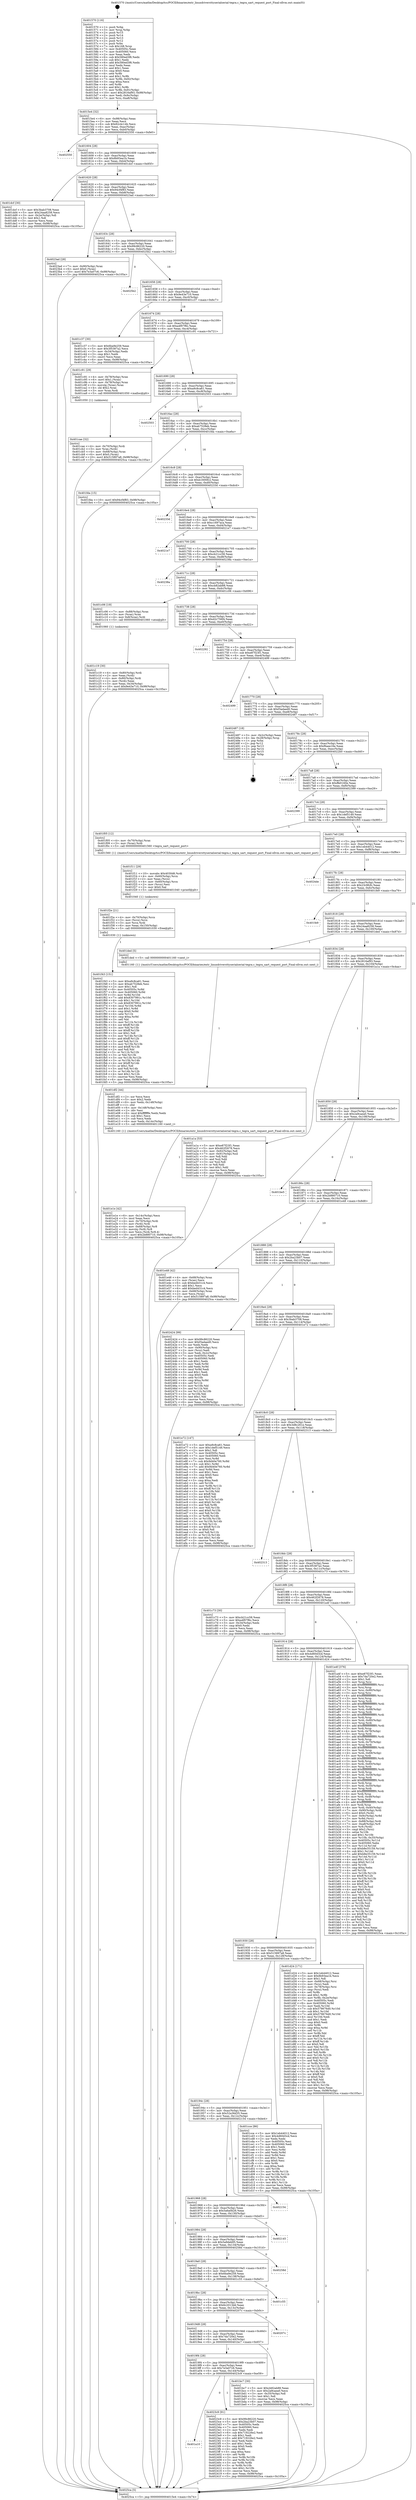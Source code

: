 digraph "0x401570" {
  label = "0x401570 (/mnt/c/Users/mathe/Desktop/tcc/POCII/binaries/extr_linuxdriversttyserialserial-tegra.c_tegra_uart_request_port_Final-ollvm.out::main(0))"
  labelloc = "t"
  node[shape=record]

  Entry [label="",width=0.3,height=0.3,shape=circle,fillcolor=black,style=filled]
  "0x4015e4" [label="{
     0x4015e4 [32]\l
     | [instrs]\l
     &nbsp;&nbsp;0x4015e4 \<+6\>: mov -0x98(%rbp),%eax\l
     &nbsp;&nbsp;0x4015ea \<+2\>: mov %eax,%ecx\l
     &nbsp;&nbsp;0x4015ec \<+6\>: sub $0x82c4c14b,%ecx\l
     &nbsp;&nbsp;0x4015f2 \<+6\>: mov %eax,-0xac(%rbp)\l
     &nbsp;&nbsp;0x4015f8 \<+6\>: mov %ecx,-0xb0(%rbp)\l
     &nbsp;&nbsp;0x4015fe \<+6\>: je 0000000000402550 \<main+0xfe0\>\l
  }"]
  "0x402550" [label="{
     0x402550\l
  }", style=dashed]
  "0x401604" [label="{
     0x401604 [28]\l
     | [instrs]\l
     &nbsp;&nbsp;0x401604 \<+5\>: jmp 0000000000401609 \<main+0x99\>\l
     &nbsp;&nbsp;0x401609 \<+6\>: mov -0xac(%rbp),%eax\l
     &nbsp;&nbsp;0x40160f \<+5\>: sub $0x8b93ea1b,%eax\l
     &nbsp;&nbsp;0x401614 \<+6\>: mov %eax,-0xb4(%rbp)\l
     &nbsp;&nbsp;0x40161a \<+6\>: je 0000000000401dcf \<main+0x85f\>\l
  }"]
  Exit [label="",width=0.3,height=0.3,shape=circle,fillcolor=black,style=filled,peripheries=2]
  "0x401dcf" [label="{
     0x401dcf [30]\l
     | [instrs]\l
     &nbsp;&nbsp;0x401dcf \<+5\>: mov $0x3bab3708,%eax\l
     &nbsp;&nbsp;0x401dd4 \<+5\>: mov $0x24aa8258,%ecx\l
     &nbsp;&nbsp;0x401dd9 \<+3\>: mov -0x2e(%rbp),%dl\l
     &nbsp;&nbsp;0x401ddc \<+3\>: test $0x1,%dl\l
     &nbsp;&nbsp;0x401ddf \<+3\>: cmovne %ecx,%eax\l
     &nbsp;&nbsp;0x401de2 \<+6\>: mov %eax,-0x98(%rbp)\l
     &nbsp;&nbsp;0x401de8 \<+5\>: jmp 00000000004025ca \<main+0x105a\>\l
  }"]
  "0x401620" [label="{
     0x401620 [28]\l
     | [instrs]\l
     &nbsp;&nbsp;0x401620 \<+5\>: jmp 0000000000401625 \<main+0xb5\>\l
     &nbsp;&nbsp;0x401625 \<+6\>: mov -0xac(%rbp),%eax\l
     &nbsp;&nbsp;0x40162b \<+5\>: sub $0x94cf4f83,%eax\l
     &nbsp;&nbsp;0x401630 \<+6\>: mov %eax,-0xb8(%rbp)\l
     &nbsp;&nbsp;0x401636 \<+6\>: je 00000000004023ad \<main+0xe3d\>\l
  }"]
  "0x401a10" [label="{
     0x401a10\l
  }", style=dashed]
  "0x4023ad" [label="{
     0x4023ad [28]\l
     | [instrs]\l
     &nbsp;&nbsp;0x4023ad \<+7\>: mov -0x90(%rbp),%rax\l
     &nbsp;&nbsp;0x4023b4 \<+6\>: movl $0x0,(%rax)\l
     &nbsp;&nbsp;0x4023ba \<+10\>: movl $0x7e3a07c6,-0x98(%rbp)\l
     &nbsp;&nbsp;0x4023c4 \<+5\>: jmp 00000000004025ca \<main+0x105a\>\l
  }"]
  "0x40163c" [label="{
     0x40163c [28]\l
     | [instrs]\l
     &nbsp;&nbsp;0x40163c \<+5\>: jmp 0000000000401641 \<main+0xd1\>\l
     &nbsp;&nbsp;0x401641 \<+6\>: mov -0xac(%rbp),%eax\l
     &nbsp;&nbsp;0x401647 \<+5\>: sub $0x99c86220,%eax\l
     &nbsp;&nbsp;0x40164c \<+6\>: mov %eax,-0xbc(%rbp)\l
     &nbsp;&nbsp;0x401652 \<+6\>: je 00000000004025b2 \<main+0x1042\>\l
  }"]
  "0x4023c9" [label="{
     0x4023c9 [91]\l
     | [instrs]\l
     &nbsp;&nbsp;0x4023c9 \<+5\>: mov $0x99c86220,%eax\l
     &nbsp;&nbsp;0x4023ce \<+5\>: mov $0x2ba23b07,%ecx\l
     &nbsp;&nbsp;0x4023d3 \<+7\>: mov 0x40505c,%edx\l
     &nbsp;&nbsp;0x4023da \<+7\>: mov 0x405060,%esi\l
     &nbsp;&nbsp;0x4023e1 \<+2\>: mov %edx,%edi\l
     &nbsp;&nbsp;0x4023e3 \<+6\>: sub $0x719226e2,%edi\l
     &nbsp;&nbsp;0x4023e9 \<+3\>: sub $0x1,%edi\l
     &nbsp;&nbsp;0x4023ec \<+6\>: add $0x719226e2,%edi\l
     &nbsp;&nbsp;0x4023f2 \<+3\>: imul %edi,%edx\l
     &nbsp;&nbsp;0x4023f5 \<+3\>: and $0x1,%edx\l
     &nbsp;&nbsp;0x4023f8 \<+3\>: cmp $0x0,%edx\l
     &nbsp;&nbsp;0x4023fb \<+4\>: sete %r8b\l
     &nbsp;&nbsp;0x4023ff \<+3\>: cmp $0xa,%esi\l
     &nbsp;&nbsp;0x402402 \<+4\>: setl %r9b\l
     &nbsp;&nbsp;0x402406 \<+3\>: mov %r8b,%r10b\l
     &nbsp;&nbsp;0x402409 \<+3\>: and %r9b,%r10b\l
     &nbsp;&nbsp;0x40240c \<+3\>: xor %r9b,%r8b\l
     &nbsp;&nbsp;0x40240f \<+3\>: or %r8b,%r10b\l
     &nbsp;&nbsp;0x402412 \<+4\>: test $0x1,%r10b\l
     &nbsp;&nbsp;0x402416 \<+3\>: cmovne %ecx,%eax\l
     &nbsp;&nbsp;0x402419 \<+6\>: mov %eax,-0x98(%rbp)\l
     &nbsp;&nbsp;0x40241f \<+5\>: jmp 00000000004025ca \<main+0x105a\>\l
  }"]
  "0x4025b2" [label="{
     0x4025b2\l
  }", style=dashed]
  "0x401658" [label="{
     0x401658 [28]\l
     | [instrs]\l
     &nbsp;&nbsp;0x401658 \<+5\>: jmp 000000000040165d \<main+0xed\>\l
     &nbsp;&nbsp;0x40165d \<+6\>: mov -0xac(%rbp),%eax\l
     &nbsp;&nbsp;0x401663 \<+5\>: sub $0x9e43e710,%eax\l
     &nbsp;&nbsp;0x401668 \<+6\>: mov %eax,-0xc0(%rbp)\l
     &nbsp;&nbsp;0x40166e \<+6\>: je 0000000000401c37 \<main+0x6c7\>\l
  }"]
  "0x401f43" [label="{
     0x401f43 [151]\l
     | [instrs]\l
     &nbsp;&nbsp;0x401f43 \<+5\>: mov $0xa9c8ca61,%eax\l
     &nbsp;&nbsp;0x401f48 \<+5\>: mov $0xab7528eb,%esi\l
     &nbsp;&nbsp;0x401f4d \<+2\>: mov $0x1,%dl\l
     &nbsp;&nbsp;0x401f4f \<+8\>: mov 0x40505c,%r8d\l
     &nbsp;&nbsp;0x401f57 \<+8\>: mov 0x405060,%r9d\l
     &nbsp;&nbsp;0x401f5f \<+3\>: mov %r8d,%r10d\l
     &nbsp;&nbsp;0x401f62 \<+7\>: add $0x8307991c,%r10d\l
     &nbsp;&nbsp;0x401f69 \<+4\>: sub $0x1,%r10d\l
     &nbsp;&nbsp;0x401f6d \<+7\>: sub $0x8307991c,%r10d\l
     &nbsp;&nbsp;0x401f74 \<+4\>: imul %r10d,%r8d\l
     &nbsp;&nbsp;0x401f78 \<+4\>: and $0x1,%r8d\l
     &nbsp;&nbsp;0x401f7c \<+4\>: cmp $0x0,%r8d\l
     &nbsp;&nbsp;0x401f80 \<+4\>: sete %r11b\l
     &nbsp;&nbsp;0x401f84 \<+4\>: cmp $0xa,%r9d\l
     &nbsp;&nbsp;0x401f88 \<+3\>: setl %bl\l
     &nbsp;&nbsp;0x401f8b \<+3\>: mov %r11b,%r14b\l
     &nbsp;&nbsp;0x401f8e \<+4\>: xor $0xff,%r14b\l
     &nbsp;&nbsp;0x401f92 \<+3\>: mov %bl,%r15b\l
     &nbsp;&nbsp;0x401f95 \<+4\>: xor $0xff,%r15b\l
     &nbsp;&nbsp;0x401f99 \<+3\>: xor $0x1,%dl\l
     &nbsp;&nbsp;0x401f9c \<+3\>: mov %r14b,%r12b\l
     &nbsp;&nbsp;0x401f9f \<+4\>: and $0xff,%r12b\l
     &nbsp;&nbsp;0x401fa3 \<+3\>: and %dl,%r11b\l
     &nbsp;&nbsp;0x401fa6 \<+3\>: mov %r15b,%r13b\l
     &nbsp;&nbsp;0x401fa9 \<+4\>: and $0xff,%r13b\l
     &nbsp;&nbsp;0x401fad \<+2\>: and %dl,%bl\l
     &nbsp;&nbsp;0x401faf \<+3\>: or %r11b,%r12b\l
     &nbsp;&nbsp;0x401fb2 \<+3\>: or %bl,%r13b\l
     &nbsp;&nbsp;0x401fb5 \<+3\>: xor %r13b,%r12b\l
     &nbsp;&nbsp;0x401fb8 \<+3\>: or %r15b,%r14b\l
     &nbsp;&nbsp;0x401fbb \<+4\>: xor $0xff,%r14b\l
     &nbsp;&nbsp;0x401fbf \<+3\>: or $0x1,%dl\l
     &nbsp;&nbsp;0x401fc2 \<+3\>: and %dl,%r14b\l
     &nbsp;&nbsp;0x401fc5 \<+3\>: or %r14b,%r12b\l
     &nbsp;&nbsp;0x401fc8 \<+4\>: test $0x1,%r12b\l
     &nbsp;&nbsp;0x401fcc \<+3\>: cmovne %esi,%eax\l
     &nbsp;&nbsp;0x401fcf \<+6\>: mov %eax,-0x98(%rbp)\l
     &nbsp;&nbsp;0x401fd5 \<+5\>: jmp 00000000004025ca \<main+0x105a\>\l
  }"]
  "0x401c37" [label="{
     0x401c37 [30]\l
     | [instrs]\l
     &nbsp;&nbsp;0x401c37 \<+5\>: mov $0x6ba9e259,%eax\l
     &nbsp;&nbsp;0x401c3c \<+5\>: mov $0x3f5387a2,%ecx\l
     &nbsp;&nbsp;0x401c41 \<+3\>: mov -0x34(%rbp),%edx\l
     &nbsp;&nbsp;0x401c44 \<+3\>: cmp $0x1,%edx\l
     &nbsp;&nbsp;0x401c47 \<+3\>: cmovl %ecx,%eax\l
     &nbsp;&nbsp;0x401c4a \<+6\>: mov %eax,-0x98(%rbp)\l
     &nbsp;&nbsp;0x401c50 \<+5\>: jmp 00000000004025ca \<main+0x105a\>\l
  }"]
  "0x401674" [label="{
     0x401674 [28]\l
     | [instrs]\l
     &nbsp;&nbsp;0x401674 \<+5\>: jmp 0000000000401679 \<main+0x109\>\l
     &nbsp;&nbsp;0x401679 \<+6\>: mov -0xac(%rbp),%eax\l
     &nbsp;&nbsp;0x40167f \<+5\>: sub $0xa4f07f6c,%eax\l
     &nbsp;&nbsp;0x401684 \<+6\>: mov %eax,-0xc4(%rbp)\l
     &nbsp;&nbsp;0x40168a \<+6\>: je 0000000000401c91 \<main+0x721\>\l
  }"]
  "0x401f2e" [label="{
     0x401f2e [21]\l
     | [instrs]\l
     &nbsp;&nbsp;0x401f2e \<+4\>: mov -0x70(%rbp),%rcx\l
     &nbsp;&nbsp;0x401f32 \<+3\>: mov (%rcx),%rcx\l
     &nbsp;&nbsp;0x401f35 \<+3\>: mov %rcx,%rdi\l
     &nbsp;&nbsp;0x401f38 \<+6\>: mov %eax,-0x150(%rbp)\l
     &nbsp;&nbsp;0x401f3e \<+5\>: call 0000000000401030 \<free@plt\>\l
     | [calls]\l
     &nbsp;&nbsp;0x401030 \{1\} (unknown)\l
  }"]
  "0x401c91" [label="{
     0x401c91 [29]\l
     | [instrs]\l
     &nbsp;&nbsp;0x401c91 \<+4\>: mov -0x78(%rbp),%rax\l
     &nbsp;&nbsp;0x401c95 \<+6\>: movl $0x1,(%rax)\l
     &nbsp;&nbsp;0x401c9b \<+4\>: mov -0x78(%rbp),%rax\l
     &nbsp;&nbsp;0x401c9f \<+3\>: movslq (%rax),%rax\l
     &nbsp;&nbsp;0x401ca2 \<+4\>: shl $0x2,%rax\l
     &nbsp;&nbsp;0x401ca6 \<+3\>: mov %rax,%rdi\l
     &nbsp;&nbsp;0x401ca9 \<+5\>: call 0000000000401050 \<malloc@plt\>\l
     | [calls]\l
     &nbsp;&nbsp;0x401050 \{1\} (unknown)\l
  }"]
  "0x401690" [label="{
     0x401690 [28]\l
     | [instrs]\l
     &nbsp;&nbsp;0x401690 \<+5\>: jmp 0000000000401695 \<main+0x125\>\l
     &nbsp;&nbsp;0x401695 \<+6\>: mov -0xac(%rbp),%eax\l
     &nbsp;&nbsp;0x40169b \<+5\>: sub $0xa9c8ca61,%eax\l
     &nbsp;&nbsp;0x4016a0 \<+6\>: mov %eax,-0xc8(%rbp)\l
     &nbsp;&nbsp;0x4016a6 \<+6\>: je 0000000000402503 \<main+0xf93\>\l
  }"]
  "0x401f11" [label="{
     0x401f11 [29]\l
     | [instrs]\l
     &nbsp;&nbsp;0x401f11 \<+10\>: movabs $0x4030d6,%rdi\l
     &nbsp;&nbsp;0x401f1b \<+4\>: mov -0x60(%rbp),%rcx\l
     &nbsp;&nbsp;0x401f1f \<+2\>: mov %eax,(%rcx)\l
     &nbsp;&nbsp;0x401f21 \<+4\>: mov -0x60(%rbp),%rcx\l
     &nbsp;&nbsp;0x401f25 \<+2\>: mov (%rcx),%esi\l
     &nbsp;&nbsp;0x401f27 \<+2\>: mov $0x0,%al\l
     &nbsp;&nbsp;0x401f29 \<+5\>: call 0000000000401040 \<printf@plt\>\l
     | [calls]\l
     &nbsp;&nbsp;0x401040 \{1\} (unknown)\l
  }"]
  "0x402503" [label="{
     0x402503\l
  }", style=dashed]
  "0x4016ac" [label="{
     0x4016ac [28]\l
     | [instrs]\l
     &nbsp;&nbsp;0x4016ac \<+5\>: jmp 00000000004016b1 \<main+0x141\>\l
     &nbsp;&nbsp;0x4016b1 \<+6\>: mov -0xac(%rbp),%eax\l
     &nbsp;&nbsp;0x4016b7 \<+5\>: sub $0xab7528eb,%eax\l
     &nbsp;&nbsp;0x4016bc \<+6\>: mov %eax,-0xcc(%rbp)\l
     &nbsp;&nbsp;0x4016c2 \<+6\>: je 0000000000401fda \<main+0xa6a\>\l
  }"]
  "0x401e1e" [label="{
     0x401e1e [42]\l
     | [instrs]\l
     &nbsp;&nbsp;0x401e1e \<+6\>: mov -0x14c(%rbp),%ecx\l
     &nbsp;&nbsp;0x401e24 \<+3\>: imul %eax,%ecx\l
     &nbsp;&nbsp;0x401e27 \<+4\>: mov -0x70(%rbp),%rdi\l
     &nbsp;&nbsp;0x401e2b \<+3\>: mov (%rdi),%rdi\l
     &nbsp;&nbsp;0x401e2e \<+4\>: mov -0x68(%rbp),%r8\l
     &nbsp;&nbsp;0x401e32 \<+3\>: movslq (%r8),%r8\l
     &nbsp;&nbsp;0x401e35 \<+4\>: mov %ecx,(%rdi,%r8,4)\l
     &nbsp;&nbsp;0x401e39 \<+10\>: movl $0x2b880710,-0x98(%rbp)\l
     &nbsp;&nbsp;0x401e43 \<+5\>: jmp 00000000004025ca \<main+0x105a\>\l
  }"]
  "0x401fda" [label="{
     0x401fda [15]\l
     | [instrs]\l
     &nbsp;&nbsp;0x401fda \<+10\>: movl $0x94cf4f83,-0x98(%rbp)\l
     &nbsp;&nbsp;0x401fe4 \<+5\>: jmp 00000000004025ca \<main+0x105a\>\l
  }"]
  "0x4016c8" [label="{
     0x4016c8 [28]\l
     | [instrs]\l
     &nbsp;&nbsp;0x4016c8 \<+5\>: jmp 00000000004016cd \<main+0x15d\>\l
     &nbsp;&nbsp;0x4016cd \<+6\>: mov -0xac(%rbp),%eax\l
     &nbsp;&nbsp;0x4016d3 \<+5\>: sub $0xb1600fc2,%eax\l
     &nbsp;&nbsp;0x4016d8 \<+6\>: mov %eax,-0xd0(%rbp)\l
     &nbsp;&nbsp;0x4016de \<+6\>: je 000000000040233d \<main+0xdcd\>\l
  }"]
  "0x401df2" [label="{
     0x401df2 [44]\l
     | [instrs]\l
     &nbsp;&nbsp;0x401df2 \<+2\>: xor %ecx,%ecx\l
     &nbsp;&nbsp;0x401df4 \<+5\>: mov $0x2,%edx\l
     &nbsp;&nbsp;0x401df9 \<+6\>: mov %edx,-0x148(%rbp)\l
     &nbsp;&nbsp;0x401dff \<+1\>: cltd\l
     &nbsp;&nbsp;0x401e00 \<+6\>: mov -0x148(%rbp),%esi\l
     &nbsp;&nbsp;0x401e06 \<+2\>: idiv %esi\l
     &nbsp;&nbsp;0x401e08 \<+6\>: imul $0xfffffffe,%edx,%edx\l
     &nbsp;&nbsp;0x401e0e \<+3\>: sub $0x1,%ecx\l
     &nbsp;&nbsp;0x401e11 \<+2\>: sub %ecx,%edx\l
     &nbsp;&nbsp;0x401e13 \<+6\>: mov %edx,-0x14c(%rbp)\l
     &nbsp;&nbsp;0x401e19 \<+5\>: call 0000000000401160 \<next_i\>\l
     | [calls]\l
     &nbsp;&nbsp;0x401160 \{1\} (/mnt/c/Users/mathe/Desktop/tcc/POCII/binaries/extr_linuxdriversttyserialserial-tegra.c_tegra_uart_request_port_Final-ollvm.out::next_i)\l
  }"]
  "0x40233d" [label="{
     0x40233d\l
  }", style=dashed]
  "0x4016e4" [label="{
     0x4016e4 [28]\l
     | [instrs]\l
     &nbsp;&nbsp;0x4016e4 \<+5\>: jmp 00000000004016e9 \<main+0x179\>\l
     &nbsp;&nbsp;0x4016e9 \<+6\>: mov -0xac(%rbp),%eax\l
     &nbsp;&nbsp;0x4016ef \<+5\>: sub $0xc1697aca,%eax\l
     &nbsp;&nbsp;0x4016f4 \<+6\>: mov %eax,-0xd4(%rbp)\l
     &nbsp;&nbsp;0x4016fa \<+6\>: je 00000000004021e7 \<main+0xc77\>\l
  }"]
  "0x401cae" [label="{
     0x401cae [32]\l
     | [instrs]\l
     &nbsp;&nbsp;0x401cae \<+4\>: mov -0x70(%rbp),%rdi\l
     &nbsp;&nbsp;0x401cb2 \<+3\>: mov %rax,(%rdi)\l
     &nbsp;&nbsp;0x401cb5 \<+4\>: mov -0x68(%rbp),%rax\l
     &nbsp;&nbsp;0x401cb9 \<+6\>: movl $0x0,(%rax)\l
     &nbsp;&nbsp;0x401cbf \<+10\>: movl $0x515897a8,-0x98(%rbp)\l
     &nbsp;&nbsp;0x401cc9 \<+5\>: jmp 00000000004025ca \<main+0x105a\>\l
  }"]
  "0x4021e7" [label="{
     0x4021e7\l
  }", style=dashed]
  "0x401700" [label="{
     0x401700 [28]\l
     | [instrs]\l
     &nbsp;&nbsp;0x401700 \<+5\>: jmp 0000000000401705 \<main+0x195\>\l
     &nbsp;&nbsp;0x401705 \<+6\>: mov -0xac(%rbp),%eax\l
     &nbsp;&nbsp;0x40170b \<+5\>: sub $0xcb21cc58,%eax\l
     &nbsp;&nbsp;0x401710 \<+6\>: mov %eax,-0xd8(%rbp)\l
     &nbsp;&nbsp;0x401716 \<+6\>: je 000000000040238a \<main+0xe1a\>\l
  }"]
  "0x401c19" [label="{
     0x401c19 [30]\l
     | [instrs]\l
     &nbsp;&nbsp;0x401c19 \<+4\>: mov -0x80(%rbp),%rdi\l
     &nbsp;&nbsp;0x401c1d \<+2\>: mov %eax,(%rdi)\l
     &nbsp;&nbsp;0x401c1f \<+4\>: mov -0x80(%rbp),%rdi\l
     &nbsp;&nbsp;0x401c23 \<+2\>: mov (%rdi),%eax\l
     &nbsp;&nbsp;0x401c25 \<+3\>: mov %eax,-0x34(%rbp)\l
     &nbsp;&nbsp;0x401c28 \<+10\>: movl $0x9e43e710,-0x98(%rbp)\l
     &nbsp;&nbsp;0x401c32 \<+5\>: jmp 00000000004025ca \<main+0x105a\>\l
  }"]
  "0x40238a" [label="{
     0x40238a\l
  }", style=dashed]
  "0x40171c" [label="{
     0x40171c [28]\l
     | [instrs]\l
     &nbsp;&nbsp;0x40171c \<+5\>: jmp 0000000000401721 \<main+0x1b1\>\l
     &nbsp;&nbsp;0x401721 \<+6\>: mov -0xac(%rbp),%eax\l
     &nbsp;&nbsp;0x401727 \<+5\>: sub $0xcb82ab88,%eax\l
     &nbsp;&nbsp;0x40172c \<+6\>: mov %eax,-0xdc(%rbp)\l
     &nbsp;&nbsp;0x401732 \<+6\>: je 0000000000401c06 \<main+0x696\>\l
  }"]
  "0x4019f4" [label="{
     0x4019f4 [28]\l
     | [instrs]\l
     &nbsp;&nbsp;0x4019f4 \<+5\>: jmp 00000000004019f9 \<main+0x489\>\l
     &nbsp;&nbsp;0x4019f9 \<+6\>: mov -0xac(%rbp),%eax\l
     &nbsp;&nbsp;0x4019ff \<+5\>: sub $0x7e3a07c6,%eax\l
     &nbsp;&nbsp;0x401a04 \<+6\>: mov %eax,-0x144(%rbp)\l
     &nbsp;&nbsp;0x401a0a \<+6\>: je 00000000004023c9 \<main+0xe59\>\l
  }"]
  "0x401c06" [label="{
     0x401c06 [19]\l
     | [instrs]\l
     &nbsp;&nbsp;0x401c06 \<+7\>: mov -0x88(%rbp),%rax\l
     &nbsp;&nbsp;0x401c0d \<+3\>: mov (%rax),%rax\l
     &nbsp;&nbsp;0x401c10 \<+4\>: mov 0x8(%rax),%rdi\l
     &nbsp;&nbsp;0x401c14 \<+5\>: call 0000000000401060 \<atoi@plt\>\l
     | [calls]\l
     &nbsp;&nbsp;0x401060 \{1\} (unknown)\l
  }"]
  "0x401738" [label="{
     0x401738 [28]\l
     | [instrs]\l
     &nbsp;&nbsp;0x401738 \<+5\>: jmp 000000000040173d \<main+0x1cd\>\l
     &nbsp;&nbsp;0x40173d \<+6\>: mov -0xac(%rbp),%eax\l
     &nbsp;&nbsp;0x401743 \<+5\>: sub $0xd2c756f4,%eax\l
     &nbsp;&nbsp;0x401748 \<+6\>: mov %eax,-0xe0(%rbp)\l
     &nbsp;&nbsp;0x40174e \<+6\>: je 0000000000402292 \<main+0xd22\>\l
  }"]
  "0x401bc7" [label="{
     0x401bc7 [30]\l
     | [instrs]\l
     &nbsp;&nbsp;0x401bc7 \<+5\>: mov $0xcb82ab88,%eax\l
     &nbsp;&nbsp;0x401bcc \<+5\>: mov $0x2a9caea0,%ecx\l
     &nbsp;&nbsp;0x401bd1 \<+3\>: mov -0x35(%rbp),%dl\l
     &nbsp;&nbsp;0x401bd4 \<+3\>: test $0x1,%dl\l
     &nbsp;&nbsp;0x401bd7 \<+3\>: cmovne %ecx,%eax\l
     &nbsp;&nbsp;0x401bda \<+6\>: mov %eax,-0x98(%rbp)\l
     &nbsp;&nbsp;0x401be0 \<+5\>: jmp 00000000004025ca \<main+0x105a\>\l
  }"]
  "0x402292" [label="{
     0x402292\l
  }", style=dashed]
  "0x401754" [label="{
     0x401754 [28]\l
     | [instrs]\l
     &nbsp;&nbsp;0x401754 \<+5\>: jmp 0000000000401759 \<main+0x1e9\>\l
     &nbsp;&nbsp;0x401759 \<+6\>: mov -0xac(%rbp),%eax\l
     &nbsp;&nbsp;0x40175f \<+5\>: sub $0xe87f23f1,%eax\l
     &nbsp;&nbsp;0x401764 \<+6\>: mov %eax,-0xe4(%rbp)\l
     &nbsp;&nbsp;0x40176a \<+6\>: je 0000000000402499 \<main+0xf29\>\l
  }"]
  "0x4019d8" [label="{
     0x4019d8 [28]\l
     | [instrs]\l
     &nbsp;&nbsp;0x4019d8 \<+5\>: jmp 00000000004019dd \<main+0x46d\>\l
     &nbsp;&nbsp;0x4019dd \<+6\>: mov -0xac(%rbp),%eax\l
     &nbsp;&nbsp;0x4019e3 \<+5\>: sub $0x7da720e2,%eax\l
     &nbsp;&nbsp;0x4019e8 \<+6\>: mov %eax,-0x140(%rbp)\l
     &nbsp;&nbsp;0x4019ee \<+6\>: je 0000000000401bc7 \<main+0x657\>\l
  }"]
  "0x402499" [label="{
     0x402499\l
  }", style=dashed]
  "0x401770" [label="{
     0x401770 [28]\l
     | [instrs]\l
     &nbsp;&nbsp;0x401770 \<+5\>: jmp 0000000000401775 \<main+0x205\>\l
     &nbsp;&nbsp;0x401775 \<+6\>: mov -0xac(%rbp),%eax\l
     &nbsp;&nbsp;0x40177b \<+5\>: sub $0xf3adaed0,%eax\l
     &nbsp;&nbsp;0x401780 \<+6\>: mov %eax,-0xe8(%rbp)\l
     &nbsp;&nbsp;0x401786 \<+6\>: je 0000000000402487 \<main+0xf17\>\l
  }"]
  "0x40207c" [label="{
     0x40207c\l
  }", style=dashed]
  "0x402487" [label="{
     0x402487 [18]\l
     | [instrs]\l
     &nbsp;&nbsp;0x402487 \<+3\>: mov -0x2c(%rbp),%eax\l
     &nbsp;&nbsp;0x40248a \<+4\>: lea -0x28(%rbp),%rsp\l
     &nbsp;&nbsp;0x40248e \<+1\>: pop %rbx\l
     &nbsp;&nbsp;0x40248f \<+2\>: pop %r12\l
     &nbsp;&nbsp;0x402491 \<+2\>: pop %r13\l
     &nbsp;&nbsp;0x402493 \<+2\>: pop %r14\l
     &nbsp;&nbsp;0x402495 \<+2\>: pop %r15\l
     &nbsp;&nbsp;0x402497 \<+1\>: pop %rbp\l
     &nbsp;&nbsp;0x402498 \<+1\>: ret\l
  }"]
  "0x40178c" [label="{
     0x40178c [28]\l
     | [instrs]\l
     &nbsp;&nbsp;0x40178c \<+5\>: jmp 0000000000401791 \<main+0x221\>\l
     &nbsp;&nbsp;0x401791 \<+6\>: mov -0xac(%rbp),%eax\l
     &nbsp;&nbsp;0x401797 \<+5\>: sub $0xf6aee16e,%eax\l
     &nbsp;&nbsp;0x40179c \<+6\>: mov %eax,-0xec(%rbp)\l
     &nbsp;&nbsp;0x4017a2 \<+6\>: je 00000000004022b0 \<main+0xd40\>\l
  }"]
  "0x4019bc" [label="{
     0x4019bc [28]\l
     | [instrs]\l
     &nbsp;&nbsp;0x4019bc \<+5\>: jmp 00000000004019c1 \<main+0x451\>\l
     &nbsp;&nbsp;0x4019c1 \<+6\>: mov -0xac(%rbp),%eax\l
     &nbsp;&nbsp;0x4019c7 \<+5\>: sub $0x6c2013dd,%eax\l
     &nbsp;&nbsp;0x4019cc \<+6\>: mov %eax,-0x13c(%rbp)\l
     &nbsp;&nbsp;0x4019d2 \<+6\>: je 000000000040207c \<main+0xb0c\>\l
  }"]
  "0x4022b0" [label="{
     0x4022b0\l
  }", style=dashed]
  "0x4017a8" [label="{
     0x4017a8 [28]\l
     | [instrs]\l
     &nbsp;&nbsp;0x4017a8 \<+5\>: jmp 00000000004017ad \<main+0x23d\>\l
     &nbsp;&nbsp;0x4017ad \<+6\>: mov -0xac(%rbp),%eax\l
     &nbsp;&nbsp;0x4017b3 \<+5\>: sub $0xffe0160e,%eax\l
     &nbsp;&nbsp;0x4017b8 \<+6\>: mov %eax,-0xf0(%rbp)\l
     &nbsp;&nbsp;0x4017be \<+6\>: je 0000000000402399 \<main+0xe29\>\l
  }"]
  "0x401c55" [label="{
     0x401c55\l
  }", style=dashed]
  "0x402399" [label="{
     0x402399\l
  }", style=dashed]
  "0x4017c4" [label="{
     0x4017c4 [28]\l
     | [instrs]\l
     &nbsp;&nbsp;0x4017c4 \<+5\>: jmp 00000000004017c9 \<main+0x259\>\l
     &nbsp;&nbsp;0x4017c9 \<+6\>: mov -0xac(%rbp),%eax\l
     &nbsp;&nbsp;0x4017cf \<+5\>: sub $0x1def5149,%eax\l
     &nbsp;&nbsp;0x4017d4 \<+6\>: mov %eax,-0xf4(%rbp)\l
     &nbsp;&nbsp;0x4017da \<+6\>: je 0000000000401f05 \<main+0x995\>\l
  }"]
  "0x4019a0" [label="{
     0x4019a0 [28]\l
     | [instrs]\l
     &nbsp;&nbsp;0x4019a0 \<+5\>: jmp 00000000004019a5 \<main+0x435\>\l
     &nbsp;&nbsp;0x4019a5 \<+6\>: mov -0xac(%rbp),%eax\l
     &nbsp;&nbsp;0x4019ab \<+5\>: sub $0x6ba9e259,%eax\l
     &nbsp;&nbsp;0x4019b0 \<+6\>: mov %eax,-0x138(%rbp)\l
     &nbsp;&nbsp;0x4019b6 \<+6\>: je 0000000000401c55 \<main+0x6e5\>\l
  }"]
  "0x401f05" [label="{
     0x401f05 [12]\l
     | [instrs]\l
     &nbsp;&nbsp;0x401f05 \<+4\>: mov -0x70(%rbp),%rax\l
     &nbsp;&nbsp;0x401f09 \<+3\>: mov (%rax),%rdi\l
     &nbsp;&nbsp;0x401f0c \<+5\>: call 0000000000401560 \<tegra_uart_request_port\>\l
     | [calls]\l
     &nbsp;&nbsp;0x401560 \{1\} (/mnt/c/Users/mathe/Desktop/tcc/POCII/binaries/extr_linuxdriversttyserialserial-tegra.c_tegra_uart_request_port_Final-ollvm.out::tegra_uart_request_port)\l
  }"]
  "0x4017e0" [label="{
     0x4017e0 [28]\l
     | [instrs]\l
     &nbsp;&nbsp;0x4017e0 \<+5\>: jmp 00000000004017e5 \<main+0x275\>\l
     &nbsp;&nbsp;0x4017e5 \<+6\>: mov -0xac(%rbp),%eax\l
     &nbsp;&nbsp;0x4017eb \<+5\>: sub $0x1eb44012,%eax\l
     &nbsp;&nbsp;0x4017f0 \<+6\>: mov %eax,-0xf8(%rbp)\l
     &nbsp;&nbsp;0x4017f6 \<+6\>: je 00000000004024de \<main+0xf6e\>\l
  }"]
  "0x40258d" [label="{
     0x40258d\l
  }", style=dashed]
  "0x4024de" [label="{
     0x4024de\l
  }", style=dashed]
  "0x4017fc" [label="{
     0x4017fc [28]\l
     | [instrs]\l
     &nbsp;&nbsp;0x4017fc \<+5\>: jmp 0000000000401801 \<main+0x291\>\l
     &nbsp;&nbsp;0x401801 \<+6\>: mov -0xac(%rbp),%eax\l
     &nbsp;&nbsp;0x401807 \<+5\>: sub $0x23c9fcfc,%eax\l
     &nbsp;&nbsp;0x40180c \<+6\>: mov %eax,-0xfc(%rbp)\l
     &nbsp;&nbsp;0x401812 \<+6\>: je 0000000000401fe9 \<main+0xa79\>\l
  }"]
  "0x401984" [label="{
     0x401984 [28]\l
     | [instrs]\l
     &nbsp;&nbsp;0x401984 \<+5\>: jmp 0000000000401989 \<main+0x419\>\l
     &nbsp;&nbsp;0x401989 \<+6\>: mov -0xac(%rbp),%eax\l
     &nbsp;&nbsp;0x40198f \<+5\>: sub $0x5a9deb95,%eax\l
     &nbsp;&nbsp;0x401994 \<+6\>: mov %eax,-0x134(%rbp)\l
     &nbsp;&nbsp;0x40199a \<+6\>: je 000000000040258d \<main+0x101d\>\l
  }"]
  "0x401fe9" [label="{
     0x401fe9\l
  }", style=dashed]
  "0x401818" [label="{
     0x401818 [28]\l
     | [instrs]\l
     &nbsp;&nbsp;0x401818 \<+5\>: jmp 000000000040181d \<main+0x2ad\>\l
     &nbsp;&nbsp;0x40181d \<+6\>: mov -0xac(%rbp),%eax\l
     &nbsp;&nbsp;0x401823 \<+5\>: sub $0x24aa8258,%eax\l
     &nbsp;&nbsp;0x401828 \<+6\>: mov %eax,-0x100(%rbp)\l
     &nbsp;&nbsp;0x40182e \<+6\>: je 0000000000401ded \<main+0x87d\>\l
  }"]
  "0x402145" [label="{
     0x402145\l
  }", style=dashed]
  "0x401ded" [label="{
     0x401ded [5]\l
     | [instrs]\l
     &nbsp;&nbsp;0x401ded \<+5\>: call 0000000000401160 \<next_i\>\l
     | [calls]\l
     &nbsp;&nbsp;0x401160 \{1\} (/mnt/c/Users/mathe/Desktop/tcc/POCII/binaries/extr_linuxdriversttyserialserial-tegra.c_tegra_uart_request_port_Final-ollvm.out::next_i)\l
  }"]
  "0x401834" [label="{
     0x401834 [28]\l
     | [instrs]\l
     &nbsp;&nbsp;0x401834 \<+5\>: jmp 0000000000401839 \<main+0x2c9\>\l
     &nbsp;&nbsp;0x401839 \<+6\>: mov -0xac(%rbp),%eax\l
     &nbsp;&nbsp;0x40183f \<+5\>: sub $0x2816af93,%eax\l
     &nbsp;&nbsp;0x401844 \<+6\>: mov %eax,-0x104(%rbp)\l
     &nbsp;&nbsp;0x40184a \<+6\>: je 0000000000401a1a \<main+0x4aa\>\l
  }"]
  "0x401968" [label="{
     0x401968 [28]\l
     | [instrs]\l
     &nbsp;&nbsp;0x401968 \<+5\>: jmp 000000000040196d \<main+0x3fd\>\l
     &nbsp;&nbsp;0x40196d \<+6\>: mov -0xac(%rbp),%eax\l
     &nbsp;&nbsp;0x401973 \<+5\>: sub $0x5a6a0b26,%eax\l
     &nbsp;&nbsp;0x401978 \<+6\>: mov %eax,-0x130(%rbp)\l
     &nbsp;&nbsp;0x40197e \<+6\>: je 0000000000402145 \<main+0xbd5\>\l
  }"]
  "0x401a1a" [label="{
     0x401a1a [53]\l
     | [instrs]\l
     &nbsp;&nbsp;0x401a1a \<+5\>: mov $0xe87f23f1,%eax\l
     &nbsp;&nbsp;0x401a1f \<+5\>: mov $0x462f2678,%ecx\l
     &nbsp;&nbsp;0x401a24 \<+6\>: mov -0x92(%rbp),%dl\l
     &nbsp;&nbsp;0x401a2a \<+7\>: mov -0x91(%rbp),%sil\l
     &nbsp;&nbsp;0x401a31 \<+3\>: mov %dl,%dil\l
     &nbsp;&nbsp;0x401a34 \<+3\>: and %sil,%dil\l
     &nbsp;&nbsp;0x401a37 \<+3\>: xor %sil,%dl\l
     &nbsp;&nbsp;0x401a3a \<+3\>: or %dl,%dil\l
     &nbsp;&nbsp;0x401a3d \<+4\>: test $0x1,%dil\l
     &nbsp;&nbsp;0x401a41 \<+3\>: cmovne %ecx,%eax\l
     &nbsp;&nbsp;0x401a44 \<+6\>: mov %eax,-0x98(%rbp)\l
     &nbsp;&nbsp;0x401a4a \<+5\>: jmp 00000000004025ca \<main+0x105a\>\l
  }"]
  "0x401850" [label="{
     0x401850 [28]\l
     | [instrs]\l
     &nbsp;&nbsp;0x401850 \<+5\>: jmp 0000000000401855 \<main+0x2e5\>\l
     &nbsp;&nbsp;0x401855 \<+6\>: mov -0xac(%rbp),%eax\l
     &nbsp;&nbsp;0x40185b \<+5\>: sub $0x2a9caea0,%eax\l
     &nbsp;&nbsp;0x401860 \<+6\>: mov %eax,-0x108(%rbp)\l
     &nbsp;&nbsp;0x401866 \<+6\>: je 0000000000401be5 \<main+0x675\>\l
  }"]
  "0x4025ca" [label="{
     0x4025ca [5]\l
     | [instrs]\l
     &nbsp;&nbsp;0x4025ca \<+5\>: jmp 00000000004015e4 \<main+0x74\>\l
  }"]
  "0x401570" [label="{
     0x401570 [116]\l
     | [instrs]\l
     &nbsp;&nbsp;0x401570 \<+1\>: push %rbp\l
     &nbsp;&nbsp;0x401571 \<+3\>: mov %rsp,%rbp\l
     &nbsp;&nbsp;0x401574 \<+2\>: push %r15\l
     &nbsp;&nbsp;0x401576 \<+2\>: push %r14\l
     &nbsp;&nbsp;0x401578 \<+2\>: push %r13\l
     &nbsp;&nbsp;0x40157a \<+2\>: push %r12\l
     &nbsp;&nbsp;0x40157c \<+1\>: push %rbx\l
     &nbsp;&nbsp;0x40157d \<+7\>: sub $0x168,%rsp\l
     &nbsp;&nbsp;0x401584 \<+7\>: mov 0x40505c,%eax\l
     &nbsp;&nbsp;0x40158b \<+7\>: mov 0x405060,%ecx\l
     &nbsp;&nbsp;0x401592 \<+2\>: mov %eax,%edx\l
     &nbsp;&nbsp;0x401594 \<+6\>: sub $0x580ed3f6,%edx\l
     &nbsp;&nbsp;0x40159a \<+3\>: sub $0x1,%edx\l
     &nbsp;&nbsp;0x40159d \<+6\>: add $0x580ed3f6,%edx\l
     &nbsp;&nbsp;0x4015a3 \<+3\>: imul %edx,%eax\l
     &nbsp;&nbsp;0x4015a6 \<+3\>: and $0x1,%eax\l
     &nbsp;&nbsp;0x4015a9 \<+3\>: cmp $0x0,%eax\l
     &nbsp;&nbsp;0x4015ac \<+4\>: sete %r8b\l
     &nbsp;&nbsp;0x4015b0 \<+4\>: and $0x1,%r8b\l
     &nbsp;&nbsp;0x4015b4 \<+7\>: mov %r8b,-0x92(%rbp)\l
     &nbsp;&nbsp;0x4015bb \<+3\>: cmp $0xa,%ecx\l
     &nbsp;&nbsp;0x4015be \<+4\>: setl %r8b\l
     &nbsp;&nbsp;0x4015c2 \<+4\>: and $0x1,%r8b\l
     &nbsp;&nbsp;0x4015c6 \<+7\>: mov %r8b,-0x91(%rbp)\l
     &nbsp;&nbsp;0x4015cd \<+10\>: movl $0x2816af93,-0x98(%rbp)\l
     &nbsp;&nbsp;0x4015d7 \<+6\>: mov %edi,-0x9c(%rbp)\l
     &nbsp;&nbsp;0x4015dd \<+7\>: mov %rsi,-0xa8(%rbp)\l
  }"]
  "0x402154" [label="{
     0x402154\l
  }", style=dashed]
  "0x401be5" [label="{
     0x401be5\l
  }", style=dashed]
  "0x40186c" [label="{
     0x40186c [28]\l
     | [instrs]\l
     &nbsp;&nbsp;0x40186c \<+5\>: jmp 0000000000401871 \<main+0x301\>\l
     &nbsp;&nbsp;0x401871 \<+6\>: mov -0xac(%rbp),%eax\l
     &nbsp;&nbsp;0x401877 \<+5\>: sub $0x2b880710,%eax\l
     &nbsp;&nbsp;0x40187c \<+6\>: mov %eax,-0x10c(%rbp)\l
     &nbsp;&nbsp;0x401882 \<+6\>: je 0000000000401e48 \<main+0x8d8\>\l
  }"]
  "0x40194c" [label="{
     0x40194c [28]\l
     | [instrs]\l
     &nbsp;&nbsp;0x40194c \<+5\>: jmp 0000000000401951 \<main+0x3e1\>\l
     &nbsp;&nbsp;0x401951 \<+6\>: mov -0xac(%rbp),%eax\l
     &nbsp;&nbsp;0x401957 \<+5\>: sub $0x52a36d35,%eax\l
     &nbsp;&nbsp;0x40195c \<+6\>: mov %eax,-0x12c(%rbp)\l
     &nbsp;&nbsp;0x401962 \<+6\>: je 0000000000402154 \<main+0xbe4\>\l
  }"]
  "0x401e48" [label="{
     0x401e48 [42]\l
     | [instrs]\l
     &nbsp;&nbsp;0x401e48 \<+4\>: mov -0x68(%rbp),%rax\l
     &nbsp;&nbsp;0x401e4c \<+2\>: mov (%rax),%ecx\l
     &nbsp;&nbsp;0x401e4e \<+6\>: sub $0xbed431c4,%ecx\l
     &nbsp;&nbsp;0x401e54 \<+3\>: add $0x1,%ecx\l
     &nbsp;&nbsp;0x401e57 \<+6\>: add $0xbed431c4,%ecx\l
     &nbsp;&nbsp;0x401e5d \<+4\>: mov -0x68(%rbp),%rax\l
     &nbsp;&nbsp;0x401e61 \<+2\>: mov %ecx,(%rax)\l
     &nbsp;&nbsp;0x401e63 \<+10\>: movl $0x515897a8,-0x98(%rbp)\l
     &nbsp;&nbsp;0x401e6d \<+5\>: jmp 00000000004025ca \<main+0x105a\>\l
  }"]
  "0x401888" [label="{
     0x401888 [28]\l
     | [instrs]\l
     &nbsp;&nbsp;0x401888 \<+5\>: jmp 000000000040188d \<main+0x31d\>\l
     &nbsp;&nbsp;0x40188d \<+6\>: mov -0xac(%rbp),%eax\l
     &nbsp;&nbsp;0x401893 \<+5\>: sub $0x2ba23b07,%eax\l
     &nbsp;&nbsp;0x401898 \<+6\>: mov %eax,-0x110(%rbp)\l
     &nbsp;&nbsp;0x40189e \<+6\>: je 0000000000402424 \<main+0xeb4\>\l
  }"]
  "0x401cce" [label="{
     0x401cce [86]\l
     | [instrs]\l
     &nbsp;&nbsp;0x401cce \<+5\>: mov $0x1eb44012,%eax\l
     &nbsp;&nbsp;0x401cd3 \<+5\>: mov $0x4d60d3cd,%ecx\l
     &nbsp;&nbsp;0x401cd8 \<+2\>: xor %edx,%edx\l
     &nbsp;&nbsp;0x401cda \<+7\>: mov 0x40505c,%esi\l
     &nbsp;&nbsp;0x401ce1 \<+7\>: mov 0x405060,%edi\l
     &nbsp;&nbsp;0x401ce8 \<+3\>: sub $0x1,%edx\l
     &nbsp;&nbsp;0x401ceb \<+3\>: mov %esi,%r8d\l
     &nbsp;&nbsp;0x401cee \<+3\>: add %edx,%r8d\l
     &nbsp;&nbsp;0x401cf1 \<+4\>: imul %r8d,%esi\l
     &nbsp;&nbsp;0x401cf5 \<+3\>: and $0x1,%esi\l
     &nbsp;&nbsp;0x401cf8 \<+3\>: cmp $0x0,%esi\l
     &nbsp;&nbsp;0x401cfb \<+4\>: sete %r9b\l
     &nbsp;&nbsp;0x401cff \<+3\>: cmp $0xa,%edi\l
     &nbsp;&nbsp;0x401d02 \<+4\>: setl %r10b\l
     &nbsp;&nbsp;0x401d06 \<+3\>: mov %r9b,%r11b\l
     &nbsp;&nbsp;0x401d09 \<+3\>: and %r10b,%r11b\l
     &nbsp;&nbsp;0x401d0c \<+3\>: xor %r10b,%r9b\l
     &nbsp;&nbsp;0x401d0f \<+3\>: or %r9b,%r11b\l
     &nbsp;&nbsp;0x401d12 \<+4\>: test $0x1,%r11b\l
     &nbsp;&nbsp;0x401d16 \<+3\>: cmovne %ecx,%eax\l
     &nbsp;&nbsp;0x401d19 \<+6\>: mov %eax,-0x98(%rbp)\l
     &nbsp;&nbsp;0x401d1f \<+5\>: jmp 00000000004025ca \<main+0x105a\>\l
  }"]
  "0x402424" [label="{
     0x402424 [99]\l
     | [instrs]\l
     &nbsp;&nbsp;0x402424 \<+5\>: mov $0x99c86220,%eax\l
     &nbsp;&nbsp;0x402429 \<+5\>: mov $0xf3adaed0,%ecx\l
     &nbsp;&nbsp;0x40242e \<+2\>: xor %edx,%edx\l
     &nbsp;&nbsp;0x402430 \<+7\>: mov -0x90(%rbp),%rsi\l
     &nbsp;&nbsp;0x402437 \<+2\>: mov (%rsi),%edi\l
     &nbsp;&nbsp;0x402439 \<+3\>: mov %edi,-0x2c(%rbp)\l
     &nbsp;&nbsp;0x40243c \<+7\>: mov 0x40505c,%edi\l
     &nbsp;&nbsp;0x402443 \<+8\>: mov 0x405060,%r8d\l
     &nbsp;&nbsp;0x40244b \<+3\>: sub $0x1,%edx\l
     &nbsp;&nbsp;0x40244e \<+3\>: mov %edi,%r9d\l
     &nbsp;&nbsp;0x402451 \<+3\>: add %edx,%r9d\l
     &nbsp;&nbsp;0x402454 \<+4\>: imul %r9d,%edi\l
     &nbsp;&nbsp;0x402458 \<+3\>: and $0x1,%edi\l
     &nbsp;&nbsp;0x40245b \<+3\>: cmp $0x0,%edi\l
     &nbsp;&nbsp;0x40245e \<+4\>: sete %r10b\l
     &nbsp;&nbsp;0x402462 \<+4\>: cmp $0xa,%r8d\l
     &nbsp;&nbsp;0x402466 \<+4\>: setl %r11b\l
     &nbsp;&nbsp;0x40246a \<+3\>: mov %r10b,%bl\l
     &nbsp;&nbsp;0x40246d \<+3\>: and %r11b,%bl\l
     &nbsp;&nbsp;0x402470 \<+3\>: xor %r11b,%r10b\l
     &nbsp;&nbsp;0x402473 \<+3\>: or %r10b,%bl\l
     &nbsp;&nbsp;0x402476 \<+3\>: test $0x1,%bl\l
     &nbsp;&nbsp;0x402479 \<+3\>: cmovne %ecx,%eax\l
     &nbsp;&nbsp;0x40247c \<+6\>: mov %eax,-0x98(%rbp)\l
     &nbsp;&nbsp;0x402482 \<+5\>: jmp 00000000004025ca \<main+0x105a\>\l
  }"]
  "0x4018a4" [label="{
     0x4018a4 [28]\l
     | [instrs]\l
     &nbsp;&nbsp;0x4018a4 \<+5\>: jmp 00000000004018a9 \<main+0x339\>\l
     &nbsp;&nbsp;0x4018a9 \<+6\>: mov -0xac(%rbp),%eax\l
     &nbsp;&nbsp;0x4018af \<+5\>: sub $0x3bab3708,%eax\l
     &nbsp;&nbsp;0x4018b4 \<+6\>: mov %eax,-0x114(%rbp)\l
     &nbsp;&nbsp;0x4018ba \<+6\>: je 0000000000401e72 \<main+0x902\>\l
  }"]
  "0x401930" [label="{
     0x401930 [28]\l
     | [instrs]\l
     &nbsp;&nbsp;0x401930 \<+5\>: jmp 0000000000401935 \<main+0x3c5\>\l
     &nbsp;&nbsp;0x401935 \<+6\>: mov -0xac(%rbp),%eax\l
     &nbsp;&nbsp;0x40193b \<+5\>: sub $0x515897a8,%eax\l
     &nbsp;&nbsp;0x401940 \<+6\>: mov %eax,-0x128(%rbp)\l
     &nbsp;&nbsp;0x401946 \<+6\>: je 0000000000401cce \<main+0x75e\>\l
  }"]
  "0x401e72" [label="{
     0x401e72 [147]\l
     | [instrs]\l
     &nbsp;&nbsp;0x401e72 \<+5\>: mov $0xa9c8ca61,%eax\l
     &nbsp;&nbsp;0x401e77 \<+5\>: mov $0x1def5149,%ecx\l
     &nbsp;&nbsp;0x401e7c \<+2\>: mov $0x1,%dl\l
     &nbsp;&nbsp;0x401e7e \<+7\>: mov 0x40505c,%esi\l
     &nbsp;&nbsp;0x401e85 \<+7\>: mov 0x405060,%edi\l
     &nbsp;&nbsp;0x401e8c \<+3\>: mov %esi,%r8d\l
     &nbsp;&nbsp;0x401e8f \<+7\>: sub $0x9d40e760,%r8d\l
     &nbsp;&nbsp;0x401e96 \<+4\>: sub $0x1,%r8d\l
     &nbsp;&nbsp;0x401e9a \<+7\>: add $0x9d40e760,%r8d\l
     &nbsp;&nbsp;0x401ea1 \<+4\>: imul %r8d,%esi\l
     &nbsp;&nbsp;0x401ea5 \<+3\>: and $0x1,%esi\l
     &nbsp;&nbsp;0x401ea8 \<+3\>: cmp $0x0,%esi\l
     &nbsp;&nbsp;0x401eab \<+4\>: sete %r9b\l
     &nbsp;&nbsp;0x401eaf \<+3\>: cmp $0xa,%edi\l
     &nbsp;&nbsp;0x401eb2 \<+4\>: setl %r10b\l
     &nbsp;&nbsp;0x401eb6 \<+3\>: mov %r9b,%r11b\l
     &nbsp;&nbsp;0x401eb9 \<+4\>: xor $0xff,%r11b\l
     &nbsp;&nbsp;0x401ebd \<+3\>: mov %r10b,%bl\l
     &nbsp;&nbsp;0x401ec0 \<+3\>: xor $0xff,%bl\l
     &nbsp;&nbsp;0x401ec3 \<+3\>: xor $0x0,%dl\l
     &nbsp;&nbsp;0x401ec6 \<+3\>: mov %r11b,%r14b\l
     &nbsp;&nbsp;0x401ec9 \<+4\>: and $0x0,%r14b\l
     &nbsp;&nbsp;0x401ecd \<+3\>: and %dl,%r9b\l
     &nbsp;&nbsp;0x401ed0 \<+3\>: mov %bl,%r15b\l
     &nbsp;&nbsp;0x401ed3 \<+4\>: and $0x0,%r15b\l
     &nbsp;&nbsp;0x401ed7 \<+3\>: and %dl,%r10b\l
     &nbsp;&nbsp;0x401eda \<+3\>: or %r9b,%r14b\l
     &nbsp;&nbsp;0x401edd \<+3\>: or %r10b,%r15b\l
     &nbsp;&nbsp;0x401ee0 \<+3\>: xor %r15b,%r14b\l
     &nbsp;&nbsp;0x401ee3 \<+3\>: or %bl,%r11b\l
     &nbsp;&nbsp;0x401ee6 \<+4\>: xor $0xff,%r11b\l
     &nbsp;&nbsp;0x401eea \<+3\>: or $0x0,%dl\l
     &nbsp;&nbsp;0x401eed \<+3\>: and %dl,%r11b\l
     &nbsp;&nbsp;0x401ef0 \<+3\>: or %r11b,%r14b\l
     &nbsp;&nbsp;0x401ef3 \<+4\>: test $0x1,%r14b\l
     &nbsp;&nbsp;0x401ef7 \<+3\>: cmovne %ecx,%eax\l
     &nbsp;&nbsp;0x401efa \<+6\>: mov %eax,-0x98(%rbp)\l
     &nbsp;&nbsp;0x401f00 \<+5\>: jmp 00000000004025ca \<main+0x105a\>\l
  }"]
  "0x4018c0" [label="{
     0x4018c0 [28]\l
     | [instrs]\l
     &nbsp;&nbsp;0x4018c0 \<+5\>: jmp 00000000004018c5 \<main+0x355\>\l
     &nbsp;&nbsp;0x4018c5 \<+6\>: mov -0xac(%rbp),%eax\l
     &nbsp;&nbsp;0x4018cb \<+5\>: sub $0x3d8c261e,%eax\l
     &nbsp;&nbsp;0x4018d0 \<+6\>: mov %eax,-0x118(%rbp)\l
     &nbsp;&nbsp;0x4018d6 \<+6\>: je 0000000000402313 \<main+0xda3\>\l
  }"]
  "0x401d24" [label="{
     0x401d24 [171]\l
     | [instrs]\l
     &nbsp;&nbsp;0x401d24 \<+5\>: mov $0x1eb44012,%eax\l
     &nbsp;&nbsp;0x401d29 \<+5\>: mov $0x8b93ea1b,%ecx\l
     &nbsp;&nbsp;0x401d2e \<+2\>: mov $0x1,%dl\l
     &nbsp;&nbsp;0x401d30 \<+4\>: mov -0x68(%rbp),%rsi\l
     &nbsp;&nbsp;0x401d34 \<+2\>: mov (%rsi),%edi\l
     &nbsp;&nbsp;0x401d36 \<+4\>: mov -0x78(%rbp),%rsi\l
     &nbsp;&nbsp;0x401d3a \<+2\>: cmp (%rsi),%edi\l
     &nbsp;&nbsp;0x401d3c \<+4\>: setl %r8b\l
     &nbsp;&nbsp;0x401d40 \<+4\>: and $0x1,%r8b\l
     &nbsp;&nbsp;0x401d44 \<+4\>: mov %r8b,-0x2e(%rbp)\l
     &nbsp;&nbsp;0x401d48 \<+7\>: mov 0x40505c,%edi\l
     &nbsp;&nbsp;0x401d4f \<+8\>: mov 0x405060,%r9d\l
     &nbsp;&nbsp;0x401d57 \<+3\>: mov %edi,%r10d\l
     &nbsp;&nbsp;0x401d5a \<+7\>: sub $0x578676d0,%r10d\l
     &nbsp;&nbsp;0x401d61 \<+4\>: sub $0x1,%r10d\l
     &nbsp;&nbsp;0x401d65 \<+7\>: add $0x578676d0,%r10d\l
     &nbsp;&nbsp;0x401d6c \<+4\>: imul %r10d,%edi\l
     &nbsp;&nbsp;0x401d70 \<+3\>: and $0x1,%edi\l
     &nbsp;&nbsp;0x401d73 \<+3\>: cmp $0x0,%edi\l
     &nbsp;&nbsp;0x401d76 \<+4\>: sete %r8b\l
     &nbsp;&nbsp;0x401d7a \<+4\>: cmp $0xa,%r9d\l
     &nbsp;&nbsp;0x401d7e \<+4\>: setl %r11b\l
     &nbsp;&nbsp;0x401d82 \<+3\>: mov %r8b,%bl\l
     &nbsp;&nbsp;0x401d85 \<+3\>: xor $0xff,%bl\l
     &nbsp;&nbsp;0x401d88 \<+3\>: mov %r11b,%r14b\l
     &nbsp;&nbsp;0x401d8b \<+4\>: xor $0xff,%r14b\l
     &nbsp;&nbsp;0x401d8f \<+3\>: xor $0x0,%dl\l
     &nbsp;&nbsp;0x401d92 \<+3\>: mov %bl,%r15b\l
     &nbsp;&nbsp;0x401d95 \<+4\>: and $0x0,%r15b\l
     &nbsp;&nbsp;0x401d99 \<+3\>: and %dl,%r8b\l
     &nbsp;&nbsp;0x401d9c \<+3\>: mov %r14b,%r12b\l
     &nbsp;&nbsp;0x401d9f \<+4\>: and $0x0,%r12b\l
     &nbsp;&nbsp;0x401da3 \<+3\>: and %dl,%r11b\l
     &nbsp;&nbsp;0x401da6 \<+3\>: or %r8b,%r15b\l
     &nbsp;&nbsp;0x401da9 \<+3\>: or %r11b,%r12b\l
     &nbsp;&nbsp;0x401dac \<+3\>: xor %r12b,%r15b\l
     &nbsp;&nbsp;0x401daf \<+3\>: or %r14b,%bl\l
     &nbsp;&nbsp;0x401db2 \<+3\>: xor $0xff,%bl\l
     &nbsp;&nbsp;0x401db5 \<+3\>: or $0x0,%dl\l
     &nbsp;&nbsp;0x401db8 \<+2\>: and %dl,%bl\l
     &nbsp;&nbsp;0x401dba \<+3\>: or %bl,%r15b\l
     &nbsp;&nbsp;0x401dbd \<+4\>: test $0x1,%r15b\l
     &nbsp;&nbsp;0x401dc1 \<+3\>: cmovne %ecx,%eax\l
     &nbsp;&nbsp;0x401dc4 \<+6\>: mov %eax,-0x98(%rbp)\l
     &nbsp;&nbsp;0x401dca \<+5\>: jmp 00000000004025ca \<main+0x105a\>\l
  }"]
  "0x402313" [label="{
     0x402313\l
  }", style=dashed]
  "0x4018dc" [label="{
     0x4018dc [28]\l
     | [instrs]\l
     &nbsp;&nbsp;0x4018dc \<+5\>: jmp 00000000004018e1 \<main+0x371\>\l
     &nbsp;&nbsp;0x4018e1 \<+6\>: mov -0xac(%rbp),%eax\l
     &nbsp;&nbsp;0x4018e7 \<+5\>: sub $0x3f5387a2,%eax\l
     &nbsp;&nbsp;0x4018ec \<+6\>: mov %eax,-0x11c(%rbp)\l
     &nbsp;&nbsp;0x4018f2 \<+6\>: je 0000000000401c73 \<main+0x703\>\l
  }"]
  "0x401914" [label="{
     0x401914 [28]\l
     | [instrs]\l
     &nbsp;&nbsp;0x401914 \<+5\>: jmp 0000000000401919 \<main+0x3a9\>\l
     &nbsp;&nbsp;0x401919 \<+6\>: mov -0xac(%rbp),%eax\l
     &nbsp;&nbsp;0x40191f \<+5\>: sub $0x4d60d3cd,%eax\l
     &nbsp;&nbsp;0x401924 \<+6\>: mov %eax,-0x124(%rbp)\l
     &nbsp;&nbsp;0x40192a \<+6\>: je 0000000000401d24 \<main+0x7b4\>\l
  }"]
  "0x401c73" [label="{
     0x401c73 [30]\l
     | [instrs]\l
     &nbsp;&nbsp;0x401c73 \<+5\>: mov $0xcb21cc58,%eax\l
     &nbsp;&nbsp;0x401c78 \<+5\>: mov $0xa4f07f6c,%ecx\l
     &nbsp;&nbsp;0x401c7d \<+3\>: mov -0x34(%rbp),%edx\l
     &nbsp;&nbsp;0x401c80 \<+3\>: cmp $0x0,%edx\l
     &nbsp;&nbsp;0x401c83 \<+3\>: cmove %ecx,%eax\l
     &nbsp;&nbsp;0x401c86 \<+6\>: mov %eax,-0x98(%rbp)\l
     &nbsp;&nbsp;0x401c8c \<+5\>: jmp 00000000004025ca \<main+0x105a\>\l
  }"]
  "0x4018f8" [label="{
     0x4018f8 [28]\l
     | [instrs]\l
     &nbsp;&nbsp;0x4018f8 \<+5\>: jmp 00000000004018fd \<main+0x38d\>\l
     &nbsp;&nbsp;0x4018fd \<+6\>: mov -0xac(%rbp),%eax\l
     &nbsp;&nbsp;0x401903 \<+5\>: sub $0x462f2678,%eax\l
     &nbsp;&nbsp;0x401908 \<+6\>: mov %eax,-0x120(%rbp)\l
     &nbsp;&nbsp;0x40190e \<+6\>: je 0000000000401a4f \<main+0x4df\>\l
  }"]
  "0x401a4f" [label="{
     0x401a4f [376]\l
     | [instrs]\l
     &nbsp;&nbsp;0x401a4f \<+5\>: mov $0xe87f23f1,%eax\l
     &nbsp;&nbsp;0x401a54 \<+5\>: mov $0x7da720e2,%ecx\l
     &nbsp;&nbsp;0x401a59 \<+2\>: mov $0x1,%dl\l
     &nbsp;&nbsp;0x401a5b \<+3\>: mov %rsp,%rsi\l
     &nbsp;&nbsp;0x401a5e \<+4\>: add $0xfffffffffffffff0,%rsi\l
     &nbsp;&nbsp;0x401a62 \<+3\>: mov %rsi,%rsp\l
     &nbsp;&nbsp;0x401a65 \<+7\>: mov %rsi,-0x90(%rbp)\l
     &nbsp;&nbsp;0x401a6c \<+3\>: mov %rsp,%rsi\l
     &nbsp;&nbsp;0x401a6f \<+4\>: add $0xfffffffffffffff0,%rsi\l
     &nbsp;&nbsp;0x401a73 \<+3\>: mov %rsi,%rsp\l
     &nbsp;&nbsp;0x401a76 \<+3\>: mov %rsp,%rdi\l
     &nbsp;&nbsp;0x401a79 \<+4\>: add $0xfffffffffffffff0,%rdi\l
     &nbsp;&nbsp;0x401a7d \<+3\>: mov %rdi,%rsp\l
     &nbsp;&nbsp;0x401a80 \<+7\>: mov %rdi,-0x88(%rbp)\l
     &nbsp;&nbsp;0x401a87 \<+3\>: mov %rsp,%rdi\l
     &nbsp;&nbsp;0x401a8a \<+4\>: add $0xfffffffffffffff0,%rdi\l
     &nbsp;&nbsp;0x401a8e \<+3\>: mov %rdi,%rsp\l
     &nbsp;&nbsp;0x401a91 \<+4\>: mov %rdi,-0x80(%rbp)\l
     &nbsp;&nbsp;0x401a95 \<+3\>: mov %rsp,%rdi\l
     &nbsp;&nbsp;0x401a98 \<+4\>: add $0xfffffffffffffff0,%rdi\l
     &nbsp;&nbsp;0x401a9c \<+3\>: mov %rdi,%rsp\l
     &nbsp;&nbsp;0x401a9f \<+4\>: mov %rdi,-0x78(%rbp)\l
     &nbsp;&nbsp;0x401aa3 \<+3\>: mov %rsp,%rdi\l
     &nbsp;&nbsp;0x401aa6 \<+4\>: add $0xfffffffffffffff0,%rdi\l
     &nbsp;&nbsp;0x401aaa \<+3\>: mov %rdi,%rsp\l
     &nbsp;&nbsp;0x401aad \<+4\>: mov %rdi,-0x70(%rbp)\l
     &nbsp;&nbsp;0x401ab1 \<+3\>: mov %rsp,%rdi\l
     &nbsp;&nbsp;0x401ab4 \<+4\>: add $0xfffffffffffffff0,%rdi\l
     &nbsp;&nbsp;0x401ab8 \<+3\>: mov %rdi,%rsp\l
     &nbsp;&nbsp;0x401abb \<+4\>: mov %rdi,-0x68(%rbp)\l
     &nbsp;&nbsp;0x401abf \<+3\>: mov %rsp,%rdi\l
     &nbsp;&nbsp;0x401ac2 \<+4\>: add $0xfffffffffffffff0,%rdi\l
     &nbsp;&nbsp;0x401ac6 \<+3\>: mov %rdi,%rsp\l
     &nbsp;&nbsp;0x401ac9 \<+4\>: mov %rdi,-0x60(%rbp)\l
     &nbsp;&nbsp;0x401acd \<+3\>: mov %rsp,%rdi\l
     &nbsp;&nbsp;0x401ad0 \<+4\>: add $0xfffffffffffffff0,%rdi\l
     &nbsp;&nbsp;0x401ad4 \<+3\>: mov %rdi,%rsp\l
     &nbsp;&nbsp;0x401ad7 \<+4\>: mov %rdi,-0x58(%rbp)\l
     &nbsp;&nbsp;0x401adb \<+3\>: mov %rsp,%rdi\l
     &nbsp;&nbsp;0x401ade \<+4\>: add $0xfffffffffffffff0,%rdi\l
     &nbsp;&nbsp;0x401ae2 \<+3\>: mov %rdi,%rsp\l
     &nbsp;&nbsp;0x401ae5 \<+4\>: mov %rdi,-0x50(%rbp)\l
     &nbsp;&nbsp;0x401ae9 \<+3\>: mov %rsp,%rdi\l
     &nbsp;&nbsp;0x401aec \<+4\>: add $0xfffffffffffffff0,%rdi\l
     &nbsp;&nbsp;0x401af0 \<+3\>: mov %rdi,%rsp\l
     &nbsp;&nbsp;0x401af3 \<+4\>: mov %rdi,-0x48(%rbp)\l
     &nbsp;&nbsp;0x401af7 \<+3\>: mov %rsp,%rdi\l
     &nbsp;&nbsp;0x401afa \<+4\>: add $0xfffffffffffffff0,%rdi\l
     &nbsp;&nbsp;0x401afe \<+3\>: mov %rdi,%rsp\l
     &nbsp;&nbsp;0x401b01 \<+4\>: mov %rdi,-0x40(%rbp)\l
     &nbsp;&nbsp;0x401b05 \<+7\>: mov -0x90(%rbp),%rdi\l
     &nbsp;&nbsp;0x401b0c \<+6\>: movl $0x0,(%rdi)\l
     &nbsp;&nbsp;0x401b12 \<+7\>: mov -0x9c(%rbp),%r8d\l
     &nbsp;&nbsp;0x401b19 \<+3\>: mov %r8d,(%rsi)\l
     &nbsp;&nbsp;0x401b1c \<+7\>: mov -0x88(%rbp),%rdi\l
     &nbsp;&nbsp;0x401b23 \<+7\>: mov -0xa8(%rbp),%r9\l
     &nbsp;&nbsp;0x401b2a \<+3\>: mov %r9,(%rdi)\l
     &nbsp;&nbsp;0x401b2d \<+3\>: cmpl $0x2,(%rsi)\l
     &nbsp;&nbsp;0x401b30 \<+4\>: setne %r10b\l
     &nbsp;&nbsp;0x401b34 \<+4\>: and $0x1,%r10b\l
     &nbsp;&nbsp;0x401b38 \<+4\>: mov %r10b,-0x35(%rbp)\l
     &nbsp;&nbsp;0x401b3c \<+8\>: mov 0x40505c,%r11d\l
     &nbsp;&nbsp;0x401b44 \<+7\>: mov 0x405060,%ebx\l
     &nbsp;&nbsp;0x401b4b \<+3\>: mov %r11d,%r14d\l
     &nbsp;&nbsp;0x401b4e \<+7\>: sub $0xb8e35159,%r14d\l
     &nbsp;&nbsp;0x401b55 \<+4\>: sub $0x1,%r14d\l
     &nbsp;&nbsp;0x401b59 \<+7\>: add $0xb8e35159,%r14d\l
     &nbsp;&nbsp;0x401b60 \<+4\>: imul %r14d,%r11d\l
     &nbsp;&nbsp;0x401b64 \<+4\>: and $0x1,%r11d\l
     &nbsp;&nbsp;0x401b68 \<+4\>: cmp $0x0,%r11d\l
     &nbsp;&nbsp;0x401b6c \<+4\>: sete %r10b\l
     &nbsp;&nbsp;0x401b70 \<+3\>: cmp $0xa,%ebx\l
     &nbsp;&nbsp;0x401b73 \<+4\>: setl %r15b\l
     &nbsp;&nbsp;0x401b77 \<+3\>: mov %r10b,%r12b\l
     &nbsp;&nbsp;0x401b7a \<+4\>: xor $0xff,%r12b\l
     &nbsp;&nbsp;0x401b7e \<+3\>: mov %r15b,%r13b\l
     &nbsp;&nbsp;0x401b81 \<+4\>: xor $0xff,%r13b\l
     &nbsp;&nbsp;0x401b85 \<+3\>: xor $0x0,%dl\l
     &nbsp;&nbsp;0x401b88 \<+3\>: mov %r12b,%sil\l
     &nbsp;&nbsp;0x401b8b \<+4\>: and $0x0,%sil\l
     &nbsp;&nbsp;0x401b8f \<+3\>: and %dl,%r10b\l
     &nbsp;&nbsp;0x401b92 \<+3\>: mov %r13b,%dil\l
     &nbsp;&nbsp;0x401b95 \<+4\>: and $0x0,%dil\l
     &nbsp;&nbsp;0x401b99 \<+3\>: and %dl,%r15b\l
     &nbsp;&nbsp;0x401b9c \<+3\>: or %r10b,%sil\l
     &nbsp;&nbsp;0x401b9f \<+3\>: or %r15b,%dil\l
     &nbsp;&nbsp;0x401ba2 \<+3\>: xor %dil,%sil\l
     &nbsp;&nbsp;0x401ba5 \<+3\>: or %r13b,%r12b\l
     &nbsp;&nbsp;0x401ba8 \<+4\>: xor $0xff,%r12b\l
     &nbsp;&nbsp;0x401bac \<+3\>: or $0x0,%dl\l
     &nbsp;&nbsp;0x401baf \<+3\>: and %dl,%r12b\l
     &nbsp;&nbsp;0x401bb2 \<+3\>: or %r12b,%sil\l
     &nbsp;&nbsp;0x401bb5 \<+4\>: test $0x1,%sil\l
     &nbsp;&nbsp;0x401bb9 \<+3\>: cmovne %ecx,%eax\l
     &nbsp;&nbsp;0x401bbc \<+6\>: mov %eax,-0x98(%rbp)\l
     &nbsp;&nbsp;0x401bc2 \<+5\>: jmp 00000000004025ca \<main+0x105a\>\l
  }"]
  Entry -> "0x401570" [label=" 1"]
  "0x4015e4" -> "0x402550" [label=" 0"]
  "0x4015e4" -> "0x401604" [label=" 22"]
  "0x402487" -> Exit [label=" 1"]
  "0x401604" -> "0x401dcf" [label=" 2"]
  "0x401604" -> "0x401620" [label=" 20"]
  "0x402424" -> "0x4025ca" [label=" 1"]
  "0x401620" -> "0x4023ad" [label=" 1"]
  "0x401620" -> "0x40163c" [label=" 19"]
  "0x4023c9" -> "0x4025ca" [label=" 1"]
  "0x40163c" -> "0x4025b2" [label=" 0"]
  "0x40163c" -> "0x401658" [label=" 19"]
  "0x4019f4" -> "0x401a10" [label=" 0"]
  "0x401658" -> "0x401c37" [label=" 1"]
  "0x401658" -> "0x401674" [label=" 18"]
  "0x4019f4" -> "0x4023c9" [label=" 1"]
  "0x401674" -> "0x401c91" [label=" 1"]
  "0x401674" -> "0x401690" [label=" 17"]
  "0x4023ad" -> "0x4025ca" [label=" 1"]
  "0x401690" -> "0x402503" [label=" 0"]
  "0x401690" -> "0x4016ac" [label=" 17"]
  "0x401fda" -> "0x4025ca" [label=" 1"]
  "0x4016ac" -> "0x401fda" [label=" 1"]
  "0x4016ac" -> "0x4016c8" [label=" 16"]
  "0x401f43" -> "0x4025ca" [label=" 1"]
  "0x4016c8" -> "0x40233d" [label=" 0"]
  "0x4016c8" -> "0x4016e4" [label=" 16"]
  "0x401f2e" -> "0x401f43" [label=" 1"]
  "0x4016e4" -> "0x4021e7" [label=" 0"]
  "0x4016e4" -> "0x401700" [label=" 16"]
  "0x401f11" -> "0x401f2e" [label=" 1"]
  "0x401700" -> "0x40238a" [label=" 0"]
  "0x401700" -> "0x40171c" [label=" 16"]
  "0x401f05" -> "0x401f11" [label=" 1"]
  "0x40171c" -> "0x401c06" [label=" 1"]
  "0x40171c" -> "0x401738" [label=" 15"]
  "0x401e72" -> "0x4025ca" [label=" 1"]
  "0x401738" -> "0x402292" [label=" 0"]
  "0x401738" -> "0x401754" [label=" 15"]
  "0x401e48" -> "0x4025ca" [label=" 1"]
  "0x401754" -> "0x402499" [label=" 0"]
  "0x401754" -> "0x401770" [label=" 15"]
  "0x401df2" -> "0x401e1e" [label=" 1"]
  "0x401770" -> "0x402487" [label=" 1"]
  "0x401770" -> "0x40178c" [label=" 14"]
  "0x401ded" -> "0x401df2" [label=" 1"]
  "0x40178c" -> "0x4022b0" [label=" 0"]
  "0x40178c" -> "0x4017a8" [label=" 14"]
  "0x401d24" -> "0x4025ca" [label=" 2"]
  "0x4017a8" -> "0x402399" [label=" 0"]
  "0x4017a8" -> "0x4017c4" [label=" 14"]
  "0x401cce" -> "0x4025ca" [label=" 2"]
  "0x4017c4" -> "0x401f05" [label=" 1"]
  "0x4017c4" -> "0x4017e0" [label=" 13"]
  "0x401c91" -> "0x401cae" [label=" 1"]
  "0x4017e0" -> "0x4024de" [label=" 0"]
  "0x4017e0" -> "0x4017fc" [label=" 13"]
  "0x401c73" -> "0x4025ca" [label=" 1"]
  "0x4017fc" -> "0x401fe9" [label=" 0"]
  "0x4017fc" -> "0x401818" [label=" 13"]
  "0x401c19" -> "0x4025ca" [label=" 1"]
  "0x401818" -> "0x401ded" [label=" 1"]
  "0x401818" -> "0x401834" [label=" 12"]
  "0x401c06" -> "0x401c19" [label=" 1"]
  "0x401834" -> "0x401a1a" [label=" 1"]
  "0x401834" -> "0x401850" [label=" 11"]
  "0x401a1a" -> "0x4025ca" [label=" 1"]
  "0x401570" -> "0x4015e4" [label=" 1"]
  "0x4025ca" -> "0x4015e4" [label=" 21"]
  "0x4019d8" -> "0x4019f4" [label=" 1"]
  "0x401850" -> "0x401be5" [label=" 0"]
  "0x401850" -> "0x40186c" [label=" 11"]
  "0x4019d8" -> "0x401bc7" [label=" 1"]
  "0x40186c" -> "0x401e48" [label=" 1"]
  "0x40186c" -> "0x401888" [label=" 10"]
  "0x4019bc" -> "0x4019d8" [label=" 2"]
  "0x401888" -> "0x402424" [label=" 1"]
  "0x401888" -> "0x4018a4" [label=" 9"]
  "0x4019bc" -> "0x40207c" [label=" 0"]
  "0x4018a4" -> "0x401e72" [label=" 1"]
  "0x4018a4" -> "0x4018c0" [label=" 8"]
  "0x4019a0" -> "0x4019bc" [label=" 2"]
  "0x4018c0" -> "0x402313" [label=" 0"]
  "0x4018c0" -> "0x4018dc" [label=" 8"]
  "0x4019a0" -> "0x401c55" [label=" 0"]
  "0x4018dc" -> "0x401c73" [label=" 1"]
  "0x4018dc" -> "0x4018f8" [label=" 7"]
  "0x401984" -> "0x40258d" [label=" 0"]
  "0x4018f8" -> "0x401a4f" [label=" 1"]
  "0x4018f8" -> "0x401914" [label=" 6"]
  "0x401984" -> "0x4019a0" [label=" 2"]
  "0x401a4f" -> "0x4025ca" [label=" 1"]
  "0x401cae" -> "0x4025ca" [label=" 1"]
  "0x401914" -> "0x401d24" [label=" 2"]
  "0x401914" -> "0x401930" [label=" 4"]
  "0x401dcf" -> "0x4025ca" [label=" 2"]
  "0x401930" -> "0x401cce" [label=" 2"]
  "0x401930" -> "0x40194c" [label=" 2"]
  "0x401e1e" -> "0x4025ca" [label=" 1"]
  "0x40194c" -> "0x402154" [label=" 0"]
  "0x40194c" -> "0x401968" [label=" 2"]
  "0x401bc7" -> "0x4025ca" [label=" 1"]
  "0x401968" -> "0x402145" [label=" 0"]
  "0x401968" -> "0x401984" [label=" 2"]
  "0x401c37" -> "0x4025ca" [label=" 1"]
}
